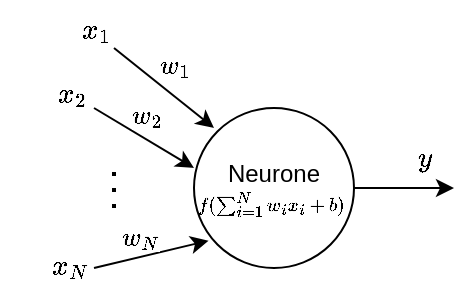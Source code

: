 <mxfile version="20.8.10" type="device"><diagram name="Neurone" id="FXJFMZsIUyEcr224cN1g"><mxGraphModel dx="361" dy="457" grid="1" gridSize="10" guides="1" tooltips="1" connect="1" arrows="1" fold="1" page="1" pageScale="1" pageWidth="827" pageHeight="1169" math="0" shadow="0"><root><mxCell id="0"/><mxCell id="1" parent="0"/><mxCell id="2gt8pQMAe7hX69shGFrE-1" value="Neurone&lt;br&gt;&lt;font style=&quot;font-size: 8px;&quot;&gt;\( f(\sum_{i=1}^{N} w_i x_i + b) \)&amp;nbsp;&lt;/font&gt;" style="ellipse;whiteSpace=wrap;html=1;aspect=fixed;" vertex="1" parent="1"><mxGeometry x="380" y="390" width="80" height="80" as="geometry"/></mxCell><mxCell id="2gt8pQMAe7hX69shGFrE-2" value="" style="endArrow=classic;html=1;rounded=0;" edge="1" parent="1"><mxGeometry width="50" height="50" relative="1" as="geometry"><mxPoint x="340" y="360" as="sourcePoint"/><mxPoint x="390" y="400" as="targetPoint"/></mxGeometry></mxCell><mxCell id="2gt8pQMAe7hX69shGFrE-3" value="\( w_1 \)" style="edgeLabel;html=1;align=center;verticalAlign=middle;resizable=0;points=[];" vertex="1" connectable="0" parent="2gt8pQMAe7hX69shGFrE-2"><mxGeometry x="-0.133" relative="1" as="geometry"><mxPoint x="8" y="-9" as="offset"/></mxGeometry></mxCell><mxCell id="2gt8pQMAe7hX69shGFrE-4" value="" style="endArrow=classic;html=1;rounded=0;" edge="1" parent="1"><mxGeometry width="50" height="50" relative="1" as="geometry"><mxPoint x="330" y="390" as="sourcePoint"/><mxPoint x="380" y="420" as="targetPoint"/></mxGeometry></mxCell><mxCell id="2gt8pQMAe7hX69shGFrE-5" value="\( w_2 \)" style="edgeLabel;html=1;align=center;verticalAlign=middle;resizable=0;points=[];" vertex="1" connectable="0" parent="2gt8pQMAe7hX69shGFrE-4"><mxGeometry x="-0.102" relative="1" as="geometry"><mxPoint x="3" y="-10" as="offset"/></mxGeometry></mxCell><mxCell id="2gt8pQMAe7hX69shGFrE-6" value="" style="endArrow=classic;html=1;rounded=0;entryX=0.091;entryY=0.829;entryDx=0;entryDy=0;entryPerimeter=0;" edge="1" parent="1" target="2gt8pQMAe7hX69shGFrE-1"><mxGeometry width="50" height="50" relative="1" as="geometry"><mxPoint x="330" y="470" as="sourcePoint"/><mxPoint x="380" y="470" as="targetPoint"/></mxGeometry></mxCell><mxCell id="2gt8pQMAe7hX69shGFrE-7" value="\( w_N&amp;nbsp;\)" style="edgeLabel;html=1;align=center;verticalAlign=middle;resizable=0;points=[];" vertex="1" connectable="0" parent="2gt8pQMAe7hX69shGFrE-6"><mxGeometry x="0.275" y="-1" relative="1" as="geometry"><mxPoint x="-14" y="-8" as="offset"/></mxGeometry></mxCell><mxCell id="2gt8pQMAe7hX69shGFrE-8" value="" style="endArrow=none;dashed=1;html=1;dashPattern=1 3;strokeWidth=2;rounded=0;" edge="1" parent="1"><mxGeometry width="50" height="50" relative="1" as="geometry"><mxPoint x="340" y="440" as="sourcePoint"/><mxPoint x="340" y="420" as="targetPoint"/></mxGeometry></mxCell><mxCell id="2gt8pQMAe7hX69shGFrE-9" value="" style="endArrow=classic;html=1;rounded=0;" edge="1" parent="1"><mxGeometry width="50" height="50" relative="1" as="geometry"><mxPoint x="460" y="430" as="sourcePoint"/><mxPoint x="510" y="430" as="targetPoint"/></mxGeometry></mxCell><mxCell id="2gt8pQMAe7hX69shGFrE-10" value="\( x_1 \)" style="text;html=1;align=center;verticalAlign=middle;resizable=0;points=[];autosize=1;strokeColor=none;fillColor=none;" vertex="1" parent="1"><mxGeometry x="301" y="336" width="60" height="30" as="geometry"/></mxCell><mxCell id="2gt8pQMAe7hX69shGFrE-11" value="\( x_2 \)" style="text;html=1;align=center;verticalAlign=middle;resizable=0;points=[];autosize=1;strokeColor=none;fillColor=none;" vertex="1" parent="1"><mxGeometry x="289" y="368" width="60" height="30" as="geometry"/></mxCell><mxCell id="2gt8pQMAe7hX69shGFrE-12" value="\( x_N \)" style="text;html=1;align=center;verticalAlign=middle;resizable=0;points=[];autosize=1;strokeColor=none;fillColor=none;" vertex="1" parent="1"><mxGeometry x="283" y="454" width="70" height="30" as="geometry"/></mxCell><mxCell id="2gt8pQMAe7hX69shGFrE-13" value="\( y \)" style="text;html=1;align=center;verticalAlign=middle;resizable=0;points=[];autosize=1;strokeColor=none;fillColor=none;" vertex="1" parent="1"><mxGeometry x="470" y="400" width="50" height="30" as="geometry"/></mxCell></root></mxGraphModel></diagram></mxfile>